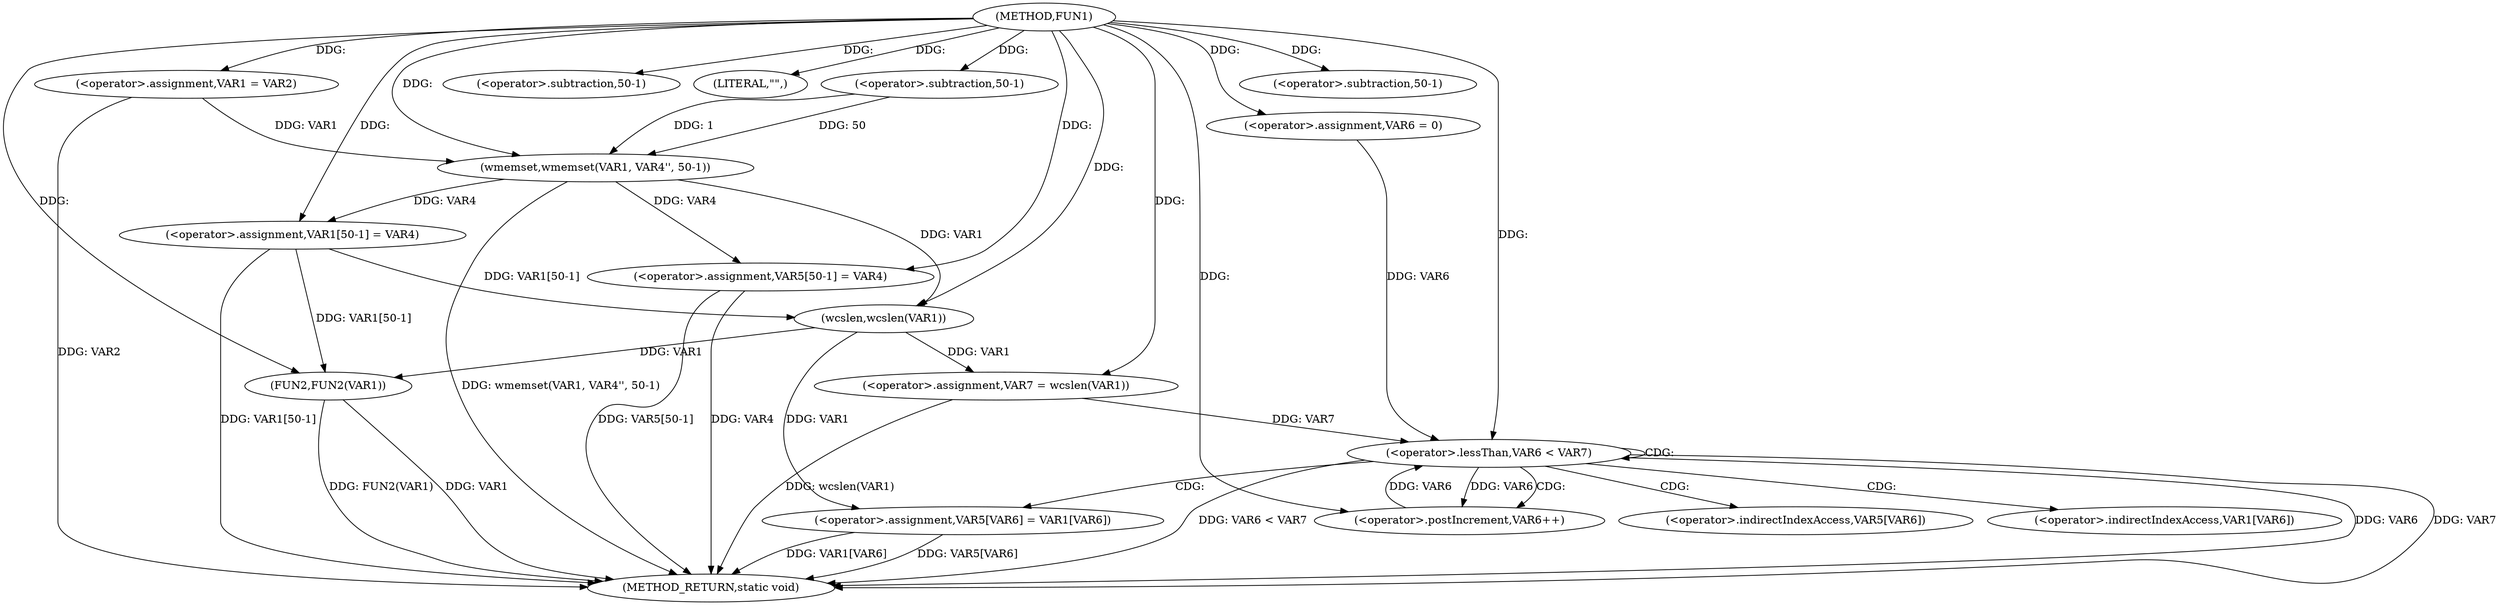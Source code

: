 digraph FUN1 {  
"1000100" [label = "(METHOD,FUN1)" ]
"1000156" [label = "(METHOD_RETURN,static void)" ]
"1000104" [label = "(<operator>.assignment,VAR1 = VAR2)" ]
"1000109" [label = "(wmemset,wmemset(VAR1, VAR4'', 50-1))" ]
"1000112" [label = "(<operator>.subtraction,50-1)" ]
"1000115" [label = "(<operator>.assignment,VAR1[50-1] = VAR4)" ]
"1000118" [label = "(<operator>.subtraction,50-1)" ]
"1000123" [label = "(LITERAL,\"\",)" ]
"1000126" [label = "(<operator>.assignment,VAR7 = wcslen(VAR1))" ]
"1000128" [label = "(wcslen,wcslen(VAR1))" ]
"1000131" [label = "(<operator>.assignment,VAR6 = 0)" ]
"1000134" [label = "(<operator>.lessThan,VAR6 < VAR7)" ]
"1000137" [label = "(<operator>.postIncrement,VAR6++)" ]
"1000140" [label = "(<operator>.assignment,VAR5[VAR6] = VAR1[VAR6])" ]
"1000147" [label = "(<operator>.assignment,VAR5[50-1] = VAR4)" ]
"1000150" [label = "(<operator>.subtraction,50-1)" ]
"1000154" [label = "(FUN2,FUN2(VAR1))" ]
"1000141" [label = "(<operator>.indirectIndexAccess,VAR5[VAR6])" ]
"1000144" [label = "(<operator>.indirectIndexAccess,VAR1[VAR6])" ]
  "1000140" -> "1000156"  [ label = "DDG: VAR5[VAR6]"] 
  "1000147" -> "1000156"  [ label = "DDG: VAR5[50-1]"] 
  "1000147" -> "1000156"  [ label = "DDG: VAR4"] 
  "1000154" -> "1000156"  [ label = "DDG: FUN2(VAR1)"] 
  "1000134" -> "1000156"  [ label = "DDG: VAR6"] 
  "1000134" -> "1000156"  [ label = "DDG: VAR7"] 
  "1000126" -> "1000156"  [ label = "DDG: wcslen(VAR1)"] 
  "1000154" -> "1000156"  [ label = "DDG: VAR1"] 
  "1000140" -> "1000156"  [ label = "DDG: VAR1[VAR6]"] 
  "1000134" -> "1000156"  [ label = "DDG: VAR6 < VAR7"] 
  "1000115" -> "1000156"  [ label = "DDG: VAR1[50-1]"] 
  "1000104" -> "1000156"  [ label = "DDG: VAR2"] 
  "1000109" -> "1000156"  [ label = "DDG: wmemset(VAR1, VAR4'', 50-1)"] 
  "1000100" -> "1000104"  [ label = "DDG: "] 
  "1000104" -> "1000109"  [ label = "DDG: VAR1"] 
  "1000100" -> "1000109"  [ label = "DDG: "] 
  "1000112" -> "1000109"  [ label = "DDG: 50"] 
  "1000112" -> "1000109"  [ label = "DDG: 1"] 
  "1000100" -> "1000112"  [ label = "DDG: "] 
  "1000109" -> "1000115"  [ label = "DDG: VAR4"] 
  "1000100" -> "1000115"  [ label = "DDG: "] 
  "1000100" -> "1000118"  [ label = "DDG: "] 
  "1000100" -> "1000123"  [ label = "DDG: "] 
  "1000128" -> "1000126"  [ label = "DDG: VAR1"] 
  "1000100" -> "1000126"  [ label = "DDG: "] 
  "1000109" -> "1000128"  [ label = "DDG: VAR1"] 
  "1000115" -> "1000128"  [ label = "DDG: VAR1[50-1]"] 
  "1000100" -> "1000128"  [ label = "DDG: "] 
  "1000100" -> "1000131"  [ label = "DDG: "] 
  "1000131" -> "1000134"  [ label = "DDG: VAR6"] 
  "1000137" -> "1000134"  [ label = "DDG: VAR6"] 
  "1000100" -> "1000134"  [ label = "DDG: "] 
  "1000126" -> "1000134"  [ label = "DDG: VAR7"] 
  "1000134" -> "1000137"  [ label = "DDG: VAR6"] 
  "1000100" -> "1000137"  [ label = "DDG: "] 
  "1000128" -> "1000140"  [ label = "DDG: VAR1"] 
  "1000100" -> "1000147"  [ label = "DDG: "] 
  "1000109" -> "1000147"  [ label = "DDG: VAR4"] 
  "1000100" -> "1000150"  [ label = "DDG: "] 
  "1000115" -> "1000154"  [ label = "DDG: VAR1[50-1]"] 
  "1000128" -> "1000154"  [ label = "DDG: VAR1"] 
  "1000100" -> "1000154"  [ label = "DDG: "] 
  "1000134" -> "1000137"  [ label = "CDG: "] 
  "1000134" -> "1000141"  [ label = "CDG: "] 
  "1000134" -> "1000144"  [ label = "CDG: "] 
  "1000134" -> "1000140"  [ label = "CDG: "] 
  "1000134" -> "1000134"  [ label = "CDG: "] 
}
